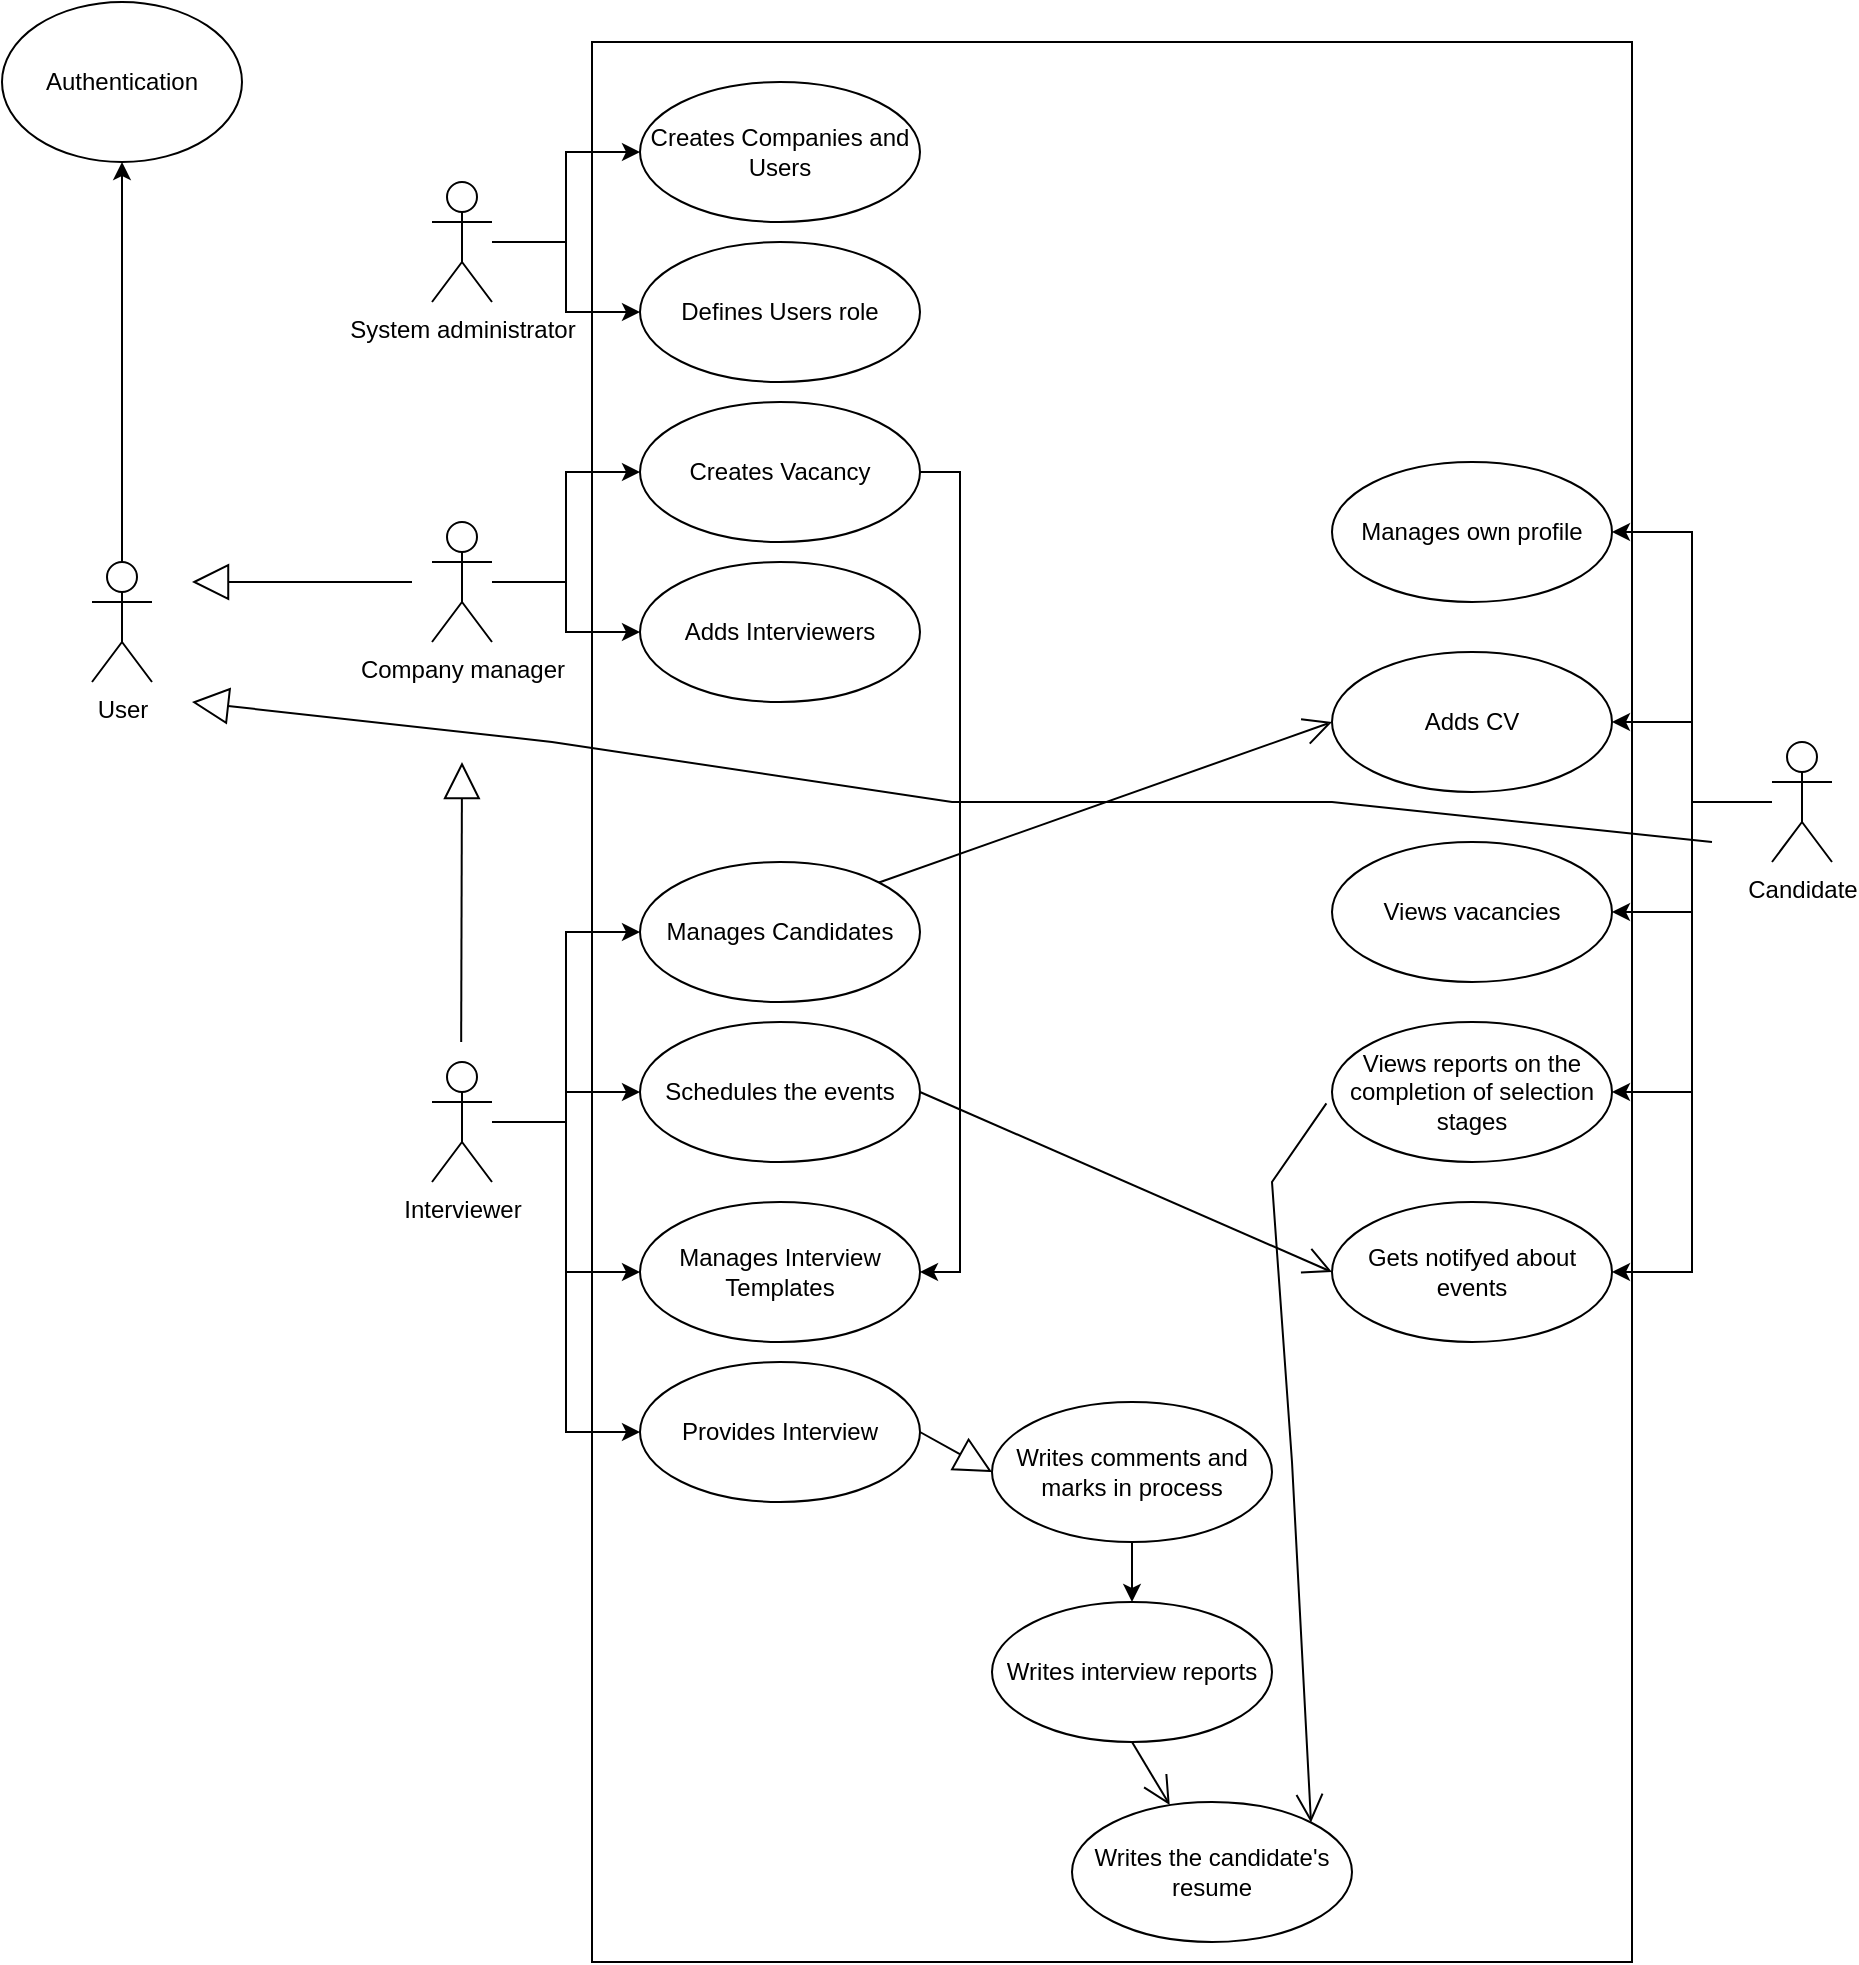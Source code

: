 <mxfile version="21.2.1" type="github">
  <diagram name="Сторінка-1" id="vEr370wJFSW2k6tx0dRK">
    <mxGraphModel dx="2022" dy="1826" grid="1" gridSize="10" guides="1" tooltips="1" connect="1" arrows="1" fold="1" page="1" pageScale="1" pageWidth="827" pageHeight="1169" math="0" shadow="0">
      <root>
        <mxCell id="0" />
        <mxCell id="1" parent="0" />
        <mxCell id="T8q_feN1WCGOSKPOGe0s-36" value="" style="html=1;whiteSpace=wrap;movable=0;resizable=0;rotatable=0;deletable=0;editable=0;locked=1;connectable=0;" parent="1" vertex="1">
          <mxGeometry x="250" y="10" width="520" height="960" as="geometry" />
        </mxCell>
        <mxCell id="T8q_feN1WCGOSKPOGe0s-21" style="edgeStyle=orthogonalEdgeStyle;rounded=0;orthogonalLoop=1;jettySize=auto;html=1;entryX=0;entryY=0.5;entryDx=0;entryDy=0;" parent="1" source="T8q_feN1WCGOSKPOGe0s-1" target="T8q_feN1WCGOSKPOGe0s-7" edge="1">
          <mxGeometry relative="1" as="geometry" />
        </mxCell>
        <mxCell id="T8q_feN1WCGOSKPOGe0s-22" style="edgeStyle=orthogonalEdgeStyle;rounded=0;orthogonalLoop=1;jettySize=auto;html=1;entryX=0;entryY=0.5;entryDx=0;entryDy=0;" parent="1" source="T8q_feN1WCGOSKPOGe0s-1" target="T8q_feN1WCGOSKPOGe0s-8" edge="1">
          <mxGeometry relative="1" as="geometry" />
        </mxCell>
        <mxCell id="T8q_feN1WCGOSKPOGe0s-1" value="Company manager" style="shape=umlActor;verticalLabelPosition=bottom;verticalAlign=top;html=1;outlineConnect=0;" parent="1" vertex="1">
          <mxGeometry x="170" y="250" width="30" height="60" as="geometry" />
        </mxCell>
        <mxCell id="T8q_feN1WCGOSKPOGe0s-19" style="edgeStyle=orthogonalEdgeStyle;rounded=0;orthogonalLoop=1;jettySize=auto;html=1;entryX=0;entryY=0.5;entryDx=0;entryDy=0;" parent="1" source="T8q_feN1WCGOSKPOGe0s-2" target="T8q_feN1WCGOSKPOGe0s-4" edge="1">
          <mxGeometry relative="1" as="geometry" />
        </mxCell>
        <mxCell id="T8q_feN1WCGOSKPOGe0s-20" style="edgeStyle=orthogonalEdgeStyle;rounded=0;orthogonalLoop=1;jettySize=auto;html=1;" parent="1" source="T8q_feN1WCGOSKPOGe0s-2" target="T8q_feN1WCGOSKPOGe0s-18" edge="1">
          <mxGeometry relative="1" as="geometry" />
        </mxCell>
        <mxCell id="T8q_feN1WCGOSKPOGe0s-2" value="System administrator" style="shape=umlActor;verticalLabelPosition=bottom;verticalAlign=top;html=1;outlineConnect=0;" parent="1" vertex="1">
          <mxGeometry x="170" y="80" width="30" height="60" as="geometry" />
        </mxCell>
        <mxCell id="T8q_feN1WCGOSKPOGe0s-30" style="edgeStyle=orthogonalEdgeStyle;rounded=0;orthogonalLoop=1;jettySize=auto;html=1;entryX=1;entryY=0.5;entryDx=0;entryDy=0;" parent="1" source="T8q_feN1WCGOSKPOGe0s-3" target="T8q_feN1WCGOSKPOGe0s-17" edge="1">
          <mxGeometry relative="1" as="geometry" />
        </mxCell>
        <mxCell id="T8q_feN1WCGOSKPOGe0s-31" style="edgeStyle=orthogonalEdgeStyle;rounded=0;orthogonalLoop=1;jettySize=auto;html=1;entryX=1;entryY=0.5;entryDx=0;entryDy=0;" parent="1" source="T8q_feN1WCGOSKPOGe0s-3" target="T8q_feN1WCGOSKPOGe0s-16" edge="1">
          <mxGeometry relative="1" as="geometry" />
        </mxCell>
        <mxCell id="T8q_feN1WCGOSKPOGe0s-32" style="edgeStyle=orthogonalEdgeStyle;rounded=0;orthogonalLoop=1;jettySize=auto;html=1;" parent="1" source="T8q_feN1WCGOSKPOGe0s-3" target="T8q_feN1WCGOSKPOGe0s-15" edge="1">
          <mxGeometry relative="1" as="geometry" />
        </mxCell>
        <mxCell id="T8q_feN1WCGOSKPOGe0s-33" style="edgeStyle=orthogonalEdgeStyle;rounded=0;orthogonalLoop=1;jettySize=auto;html=1;entryX=1;entryY=0.5;entryDx=0;entryDy=0;" parent="1" source="T8q_feN1WCGOSKPOGe0s-3" target="T8q_feN1WCGOSKPOGe0s-14" edge="1">
          <mxGeometry relative="1" as="geometry" />
        </mxCell>
        <mxCell id="u7Z41RERfEImIKBJGVH3-18" style="edgeStyle=orthogonalEdgeStyle;rounded=0;orthogonalLoop=1;jettySize=auto;html=1;entryX=1;entryY=0.5;entryDx=0;entryDy=0;" edge="1" parent="1" target="u7Z41RERfEImIKBJGVH3-17">
          <mxGeometry relative="1" as="geometry">
            <mxPoint x="840" y="390" as="sourcePoint" />
            <Array as="points">
              <mxPoint x="840" y="390" />
              <mxPoint x="800" y="390" />
              <mxPoint x="800" y="625" />
            </Array>
          </mxGeometry>
        </mxCell>
        <mxCell id="T8q_feN1WCGOSKPOGe0s-3" value="Candidate" style="shape=umlActor;verticalLabelPosition=bottom;verticalAlign=top;html=1;outlineConnect=0;" parent="1" vertex="1">
          <mxGeometry x="840" y="360" width="30" height="60" as="geometry" />
        </mxCell>
        <mxCell id="T8q_feN1WCGOSKPOGe0s-4" value="Creates Companies and Users" style="ellipse;whiteSpace=wrap;html=1;" parent="1" vertex="1">
          <mxGeometry x="274" y="30" width="140" height="70" as="geometry" />
        </mxCell>
        <mxCell id="T8q_feN1WCGOSKPOGe0s-5" value="Manages Interview Templates" style="ellipse;whiteSpace=wrap;html=1;" parent="1" vertex="1">
          <mxGeometry x="274" y="590" width="140" height="70" as="geometry" />
        </mxCell>
        <mxCell id="T8q_feN1WCGOSKPOGe0s-23" style="edgeStyle=orthogonalEdgeStyle;rounded=0;orthogonalLoop=1;jettySize=auto;html=1;entryX=0;entryY=0.5;entryDx=0;entryDy=0;" parent="1" source="T8q_feN1WCGOSKPOGe0s-6" target="T8q_feN1WCGOSKPOGe0s-9" edge="1">
          <mxGeometry relative="1" as="geometry" />
        </mxCell>
        <mxCell id="T8q_feN1WCGOSKPOGe0s-24" style="edgeStyle=orthogonalEdgeStyle;rounded=0;orthogonalLoop=1;jettySize=auto;html=1;entryX=0;entryY=0.5;entryDx=0;entryDy=0;" parent="1" source="T8q_feN1WCGOSKPOGe0s-6" target="T8q_feN1WCGOSKPOGe0s-5" edge="1">
          <mxGeometry relative="1" as="geometry" />
        </mxCell>
        <mxCell id="T8q_feN1WCGOSKPOGe0s-25" style="edgeStyle=orthogonalEdgeStyle;rounded=0;orthogonalLoop=1;jettySize=auto;html=1;entryX=0;entryY=0.5;entryDx=0;entryDy=0;" parent="1" source="T8q_feN1WCGOSKPOGe0s-6" target="T8q_feN1WCGOSKPOGe0s-10" edge="1">
          <mxGeometry relative="1" as="geometry" />
        </mxCell>
        <mxCell id="T8q_feN1WCGOSKPOGe0s-35" style="edgeStyle=orthogonalEdgeStyle;rounded=0;orthogonalLoop=1;jettySize=auto;html=1;entryX=0;entryY=0.5;entryDx=0;entryDy=0;" parent="1" source="T8q_feN1WCGOSKPOGe0s-6" target="T8q_feN1WCGOSKPOGe0s-34" edge="1">
          <mxGeometry relative="1" as="geometry" />
        </mxCell>
        <mxCell id="T8q_feN1WCGOSKPOGe0s-6" value="Interviewer" style="shape=umlActor;verticalLabelPosition=bottom;verticalAlign=top;html=1;" parent="1" vertex="1">
          <mxGeometry x="170" y="520" width="30" height="60" as="geometry" />
        </mxCell>
        <mxCell id="u7Z41RERfEImIKBJGVH3-16" style="edgeStyle=orthogonalEdgeStyle;rounded=0;orthogonalLoop=1;jettySize=auto;html=1;exitX=1;exitY=0.5;exitDx=0;exitDy=0;entryX=1;entryY=0.5;entryDx=0;entryDy=0;" edge="1" parent="1" source="T8q_feN1WCGOSKPOGe0s-7" target="T8q_feN1WCGOSKPOGe0s-5">
          <mxGeometry relative="1" as="geometry" />
        </mxCell>
        <mxCell id="T8q_feN1WCGOSKPOGe0s-7" value="Creates Vacancy" style="ellipse;whiteSpace=wrap;html=1;" parent="1" vertex="1">
          <mxGeometry x="274" y="190" width="140" height="70" as="geometry" />
        </mxCell>
        <mxCell id="T8q_feN1WCGOSKPOGe0s-8" value="Adds Interviewers" style="ellipse;whiteSpace=wrap;html=1;" parent="1" vertex="1">
          <mxGeometry x="274" y="270" width="140" height="70" as="geometry" />
        </mxCell>
        <mxCell id="T8q_feN1WCGOSKPOGe0s-9" value="Manages Candidates" style="ellipse;whiteSpace=wrap;html=1;" parent="1" vertex="1">
          <mxGeometry x="274" y="420" width="140" height="70" as="geometry" />
        </mxCell>
        <mxCell id="T8q_feN1WCGOSKPOGe0s-10" value="Provides Interview" style="ellipse;whiteSpace=wrap;html=1;" parent="1" vertex="1">
          <mxGeometry x="274" y="670" width="140" height="70" as="geometry" />
        </mxCell>
        <mxCell id="T8q_feN1WCGOSKPOGe0s-28" style="edgeStyle=orthogonalEdgeStyle;rounded=0;orthogonalLoop=1;jettySize=auto;html=1;entryX=0.5;entryY=0;entryDx=0;entryDy=0;" parent="1" source="T8q_feN1WCGOSKPOGe0s-11" target="T8q_feN1WCGOSKPOGe0s-12" edge="1">
          <mxGeometry relative="1" as="geometry" />
        </mxCell>
        <mxCell id="T8q_feN1WCGOSKPOGe0s-11" value="Writes comments and marks in process" style="ellipse;whiteSpace=wrap;html=1;" parent="1" vertex="1">
          <mxGeometry x="450" y="690" width="140" height="70" as="geometry" />
        </mxCell>
        <mxCell id="T8q_feN1WCGOSKPOGe0s-12" value="Writes interview reports" style="ellipse;whiteSpace=wrap;html=1;" parent="1" vertex="1">
          <mxGeometry x="450" y="790" width="140" height="70" as="geometry" />
        </mxCell>
        <mxCell id="T8q_feN1WCGOSKPOGe0s-13" value="Writes the candidate&#39;s resume" style="ellipse;whiteSpace=wrap;html=1;" parent="1" vertex="1">
          <mxGeometry x="490" y="890" width="140" height="70" as="geometry" />
        </mxCell>
        <mxCell id="T8q_feN1WCGOSKPOGe0s-14" value="Manages own profile" style="ellipse;whiteSpace=wrap;html=1;" parent="1" vertex="1">
          <mxGeometry x="620" y="220" width="140" height="70" as="geometry" />
        </mxCell>
        <mxCell id="T8q_feN1WCGOSKPOGe0s-15" value="Adds CV" style="ellipse;whiteSpace=wrap;html=1;" parent="1" vertex="1">
          <mxGeometry x="620" y="315" width="140" height="70" as="geometry" />
        </mxCell>
        <mxCell id="T8q_feN1WCGOSKPOGe0s-16" value="Views vacancies" style="ellipse;whiteSpace=wrap;html=1;" parent="1" vertex="1">
          <mxGeometry x="620" y="410" width="140" height="70" as="geometry" />
        </mxCell>
        <mxCell id="T8q_feN1WCGOSKPOGe0s-17" value="Views reports on the completion of selection stages" style="ellipse;whiteSpace=wrap;html=1;" parent="1" vertex="1">
          <mxGeometry x="620" y="500" width="140" height="70" as="geometry" />
        </mxCell>
        <mxCell id="T8q_feN1WCGOSKPOGe0s-18" value="Defines Users role" style="ellipse;whiteSpace=wrap;html=1;" parent="1" vertex="1">
          <mxGeometry x="274" y="110" width="140" height="70" as="geometry" />
        </mxCell>
        <mxCell id="T8q_feN1WCGOSKPOGe0s-34" value="Schedules&amp;nbsp;the events" style="ellipse;whiteSpace=wrap;html=1;" parent="1" vertex="1">
          <mxGeometry x="274" y="500" width="140" height="70" as="geometry" />
        </mxCell>
        <mxCell id="u7Z41RERfEImIKBJGVH3-5" style="edgeStyle=orthogonalEdgeStyle;rounded=0;orthogonalLoop=1;jettySize=auto;html=1;entryX=0.5;entryY=1;entryDx=0;entryDy=0;" edge="1" parent="1" source="u7Z41RERfEImIKBJGVH3-1" target="u7Z41RERfEImIKBJGVH3-4">
          <mxGeometry relative="1" as="geometry" />
        </mxCell>
        <mxCell id="u7Z41RERfEImIKBJGVH3-1" value="User" style="shape=umlActor;verticalLabelPosition=bottom;verticalAlign=top;html=1;outlineConnect=0;" vertex="1" parent="1">
          <mxGeometry y="270" width="30" height="60" as="geometry" />
        </mxCell>
        <mxCell id="u7Z41RERfEImIKBJGVH3-4" value="Authentication" style="ellipse;whiteSpace=wrap;html=1;" vertex="1" parent="1">
          <mxGeometry x="-45" y="-10" width="120" height="80" as="geometry" />
        </mxCell>
        <mxCell id="u7Z41RERfEImIKBJGVH3-9" value="" style="endArrow=block;endSize=16;endFill=0;html=1;rounded=0;" edge="1" parent="1">
          <mxGeometry width="160" relative="1" as="geometry">
            <mxPoint x="160" y="280" as="sourcePoint" />
            <mxPoint x="50" y="280" as="targetPoint" />
          </mxGeometry>
        </mxCell>
        <mxCell id="u7Z41RERfEImIKBJGVH3-10" value="" style="endArrow=block;endSize=16;endFill=0;html=1;rounded=0;" edge="1" parent="1">
          <mxGeometry width="160" relative="1" as="geometry">
            <mxPoint x="184.58" y="510" as="sourcePoint" />
            <mxPoint x="185" y="370" as="targetPoint" />
          </mxGeometry>
        </mxCell>
        <mxCell id="u7Z41RERfEImIKBJGVH3-12" value="" style="endArrow=block;endSize=16;endFill=0;html=1;rounded=0;" edge="1" parent="1">
          <mxGeometry width="160" relative="1" as="geometry">
            <mxPoint x="810" y="410" as="sourcePoint" />
            <mxPoint x="50" y="340" as="targetPoint" />
            <Array as="points">
              <mxPoint x="620" y="390" />
              <mxPoint x="430" y="390" />
              <mxPoint x="230" y="360" />
            </Array>
          </mxGeometry>
        </mxCell>
        <mxCell id="u7Z41RERfEImIKBJGVH3-15" value="" style="endArrow=open;endFill=1;endSize=12;html=1;rounded=0;entryX=0;entryY=0.5;entryDx=0;entryDy=0;exitX=1;exitY=0;exitDx=0;exitDy=0;" edge="1" parent="1" source="T8q_feN1WCGOSKPOGe0s-9" target="T8q_feN1WCGOSKPOGe0s-15">
          <mxGeometry width="160" relative="1" as="geometry">
            <mxPoint x="220" y="520" as="sourcePoint" />
            <mxPoint x="380" y="520" as="targetPoint" />
          </mxGeometry>
        </mxCell>
        <mxCell id="u7Z41RERfEImIKBJGVH3-17" value="Gets notifyed about events" style="ellipse;whiteSpace=wrap;html=1;" vertex="1" parent="1">
          <mxGeometry x="620" y="590" width="140" height="70" as="geometry" />
        </mxCell>
        <mxCell id="u7Z41RERfEImIKBJGVH3-19" value="" style="endArrow=open;endFill=1;endSize=12;html=1;rounded=0;entryX=0;entryY=0.5;entryDx=0;entryDy=0;exitX=1;exitY=0.5;exitDx=0;exitDy=0;" edge="1" parent="1" source="T8q_feN1WCGOSKPOGe0s-34" target="u7Z41RERfEImIKBJGVH3-17">
          <mxGeometry width="160" relative="1" as="geometry">
            <mxPoint x="403" y="520" as="sourcePoint" />
            <mxPoint x="610" y="360" as="targetPoint" />
          </mxGeometry>
        </mxCell>
        <mxCell id="u7Z41RERfEImIKBJGVH3-22" value="" style="endArrow=block;endSize=16;endFill=0;html=1;rounded=0;entryX=0;entryY=0.5;entryDx=0;entryDy=0;exitX=1;exitY=0.5;exitDx=0;exitDy=0;" edge="1" parent="1" source="T8q_feN1WCGOSKPOGe0s-10" target="T8q_feN1WCGOSKPOGe0s-11">
          <mxGeometry width="160" relative="1" as="geometry">
            <mxPoint x="170" y="530" as="sourcePoint" />
            <mxPoint x="60" y="380" as="targetPoint" />
          </mxGeometry>
        </mxCell>
        <mxCell id="u7Z41RERfEImIKBJGVH3-26" value="" style="endArrow=open;endFill=1;endSize=12;html=1;rounded=0;exitX=-0.02;exitY=0.581;exitDx=0;exitDy=0;exitPerimeter=0;entryX=1;entryY=0;entryDx=0;entryDy=0;" edge="1" parent="1" source="T8q_feN1WCGOSKPOGe0s-17" target="T8q_feN1WCGOSKPOGe0s-13">
          <mxGeometry width="160" relative="1" as="geometry">
            <mxPoint x="460" y="750" as="sourcePoint" />
            <mxPoint x="620" y="750" as="targetPoint" />
            <Array as="points">
              <mxPoint x="590" y="580" />
              <mxPoint x="600" y="720" />
            </Array>
          </mxGeometry>
        </mxCell>
        <mxCell id="u7Z41RERfEImIKBJGVH3-30" value="" style="endArrow=open;endFill=1;endSize=12;html=1;rounded=0;exitX=0.5;exitY=1;exitDx=0;exitDy=0;entryX=0.349;entryY=0.021;entryDx=0;entryDy=0;entryPerimeter=0;" edge="1" parent="1" source="T8q_feN1WCGOSKPOGe0s-12" target="T8q_feN1WCGOSKPOGe0s-13">
          <mxGeometry width="160" relative="1" as="geometry">
            <mxPoint x="460" y="750" as="sourcePoint" />
            <mxPoint x="620" y="750" as="targetPoint" />
          </mxGeometry>
        </mxCell>
      </root>
    </mxGraphModel>
  </diagram>
</mxfile>

